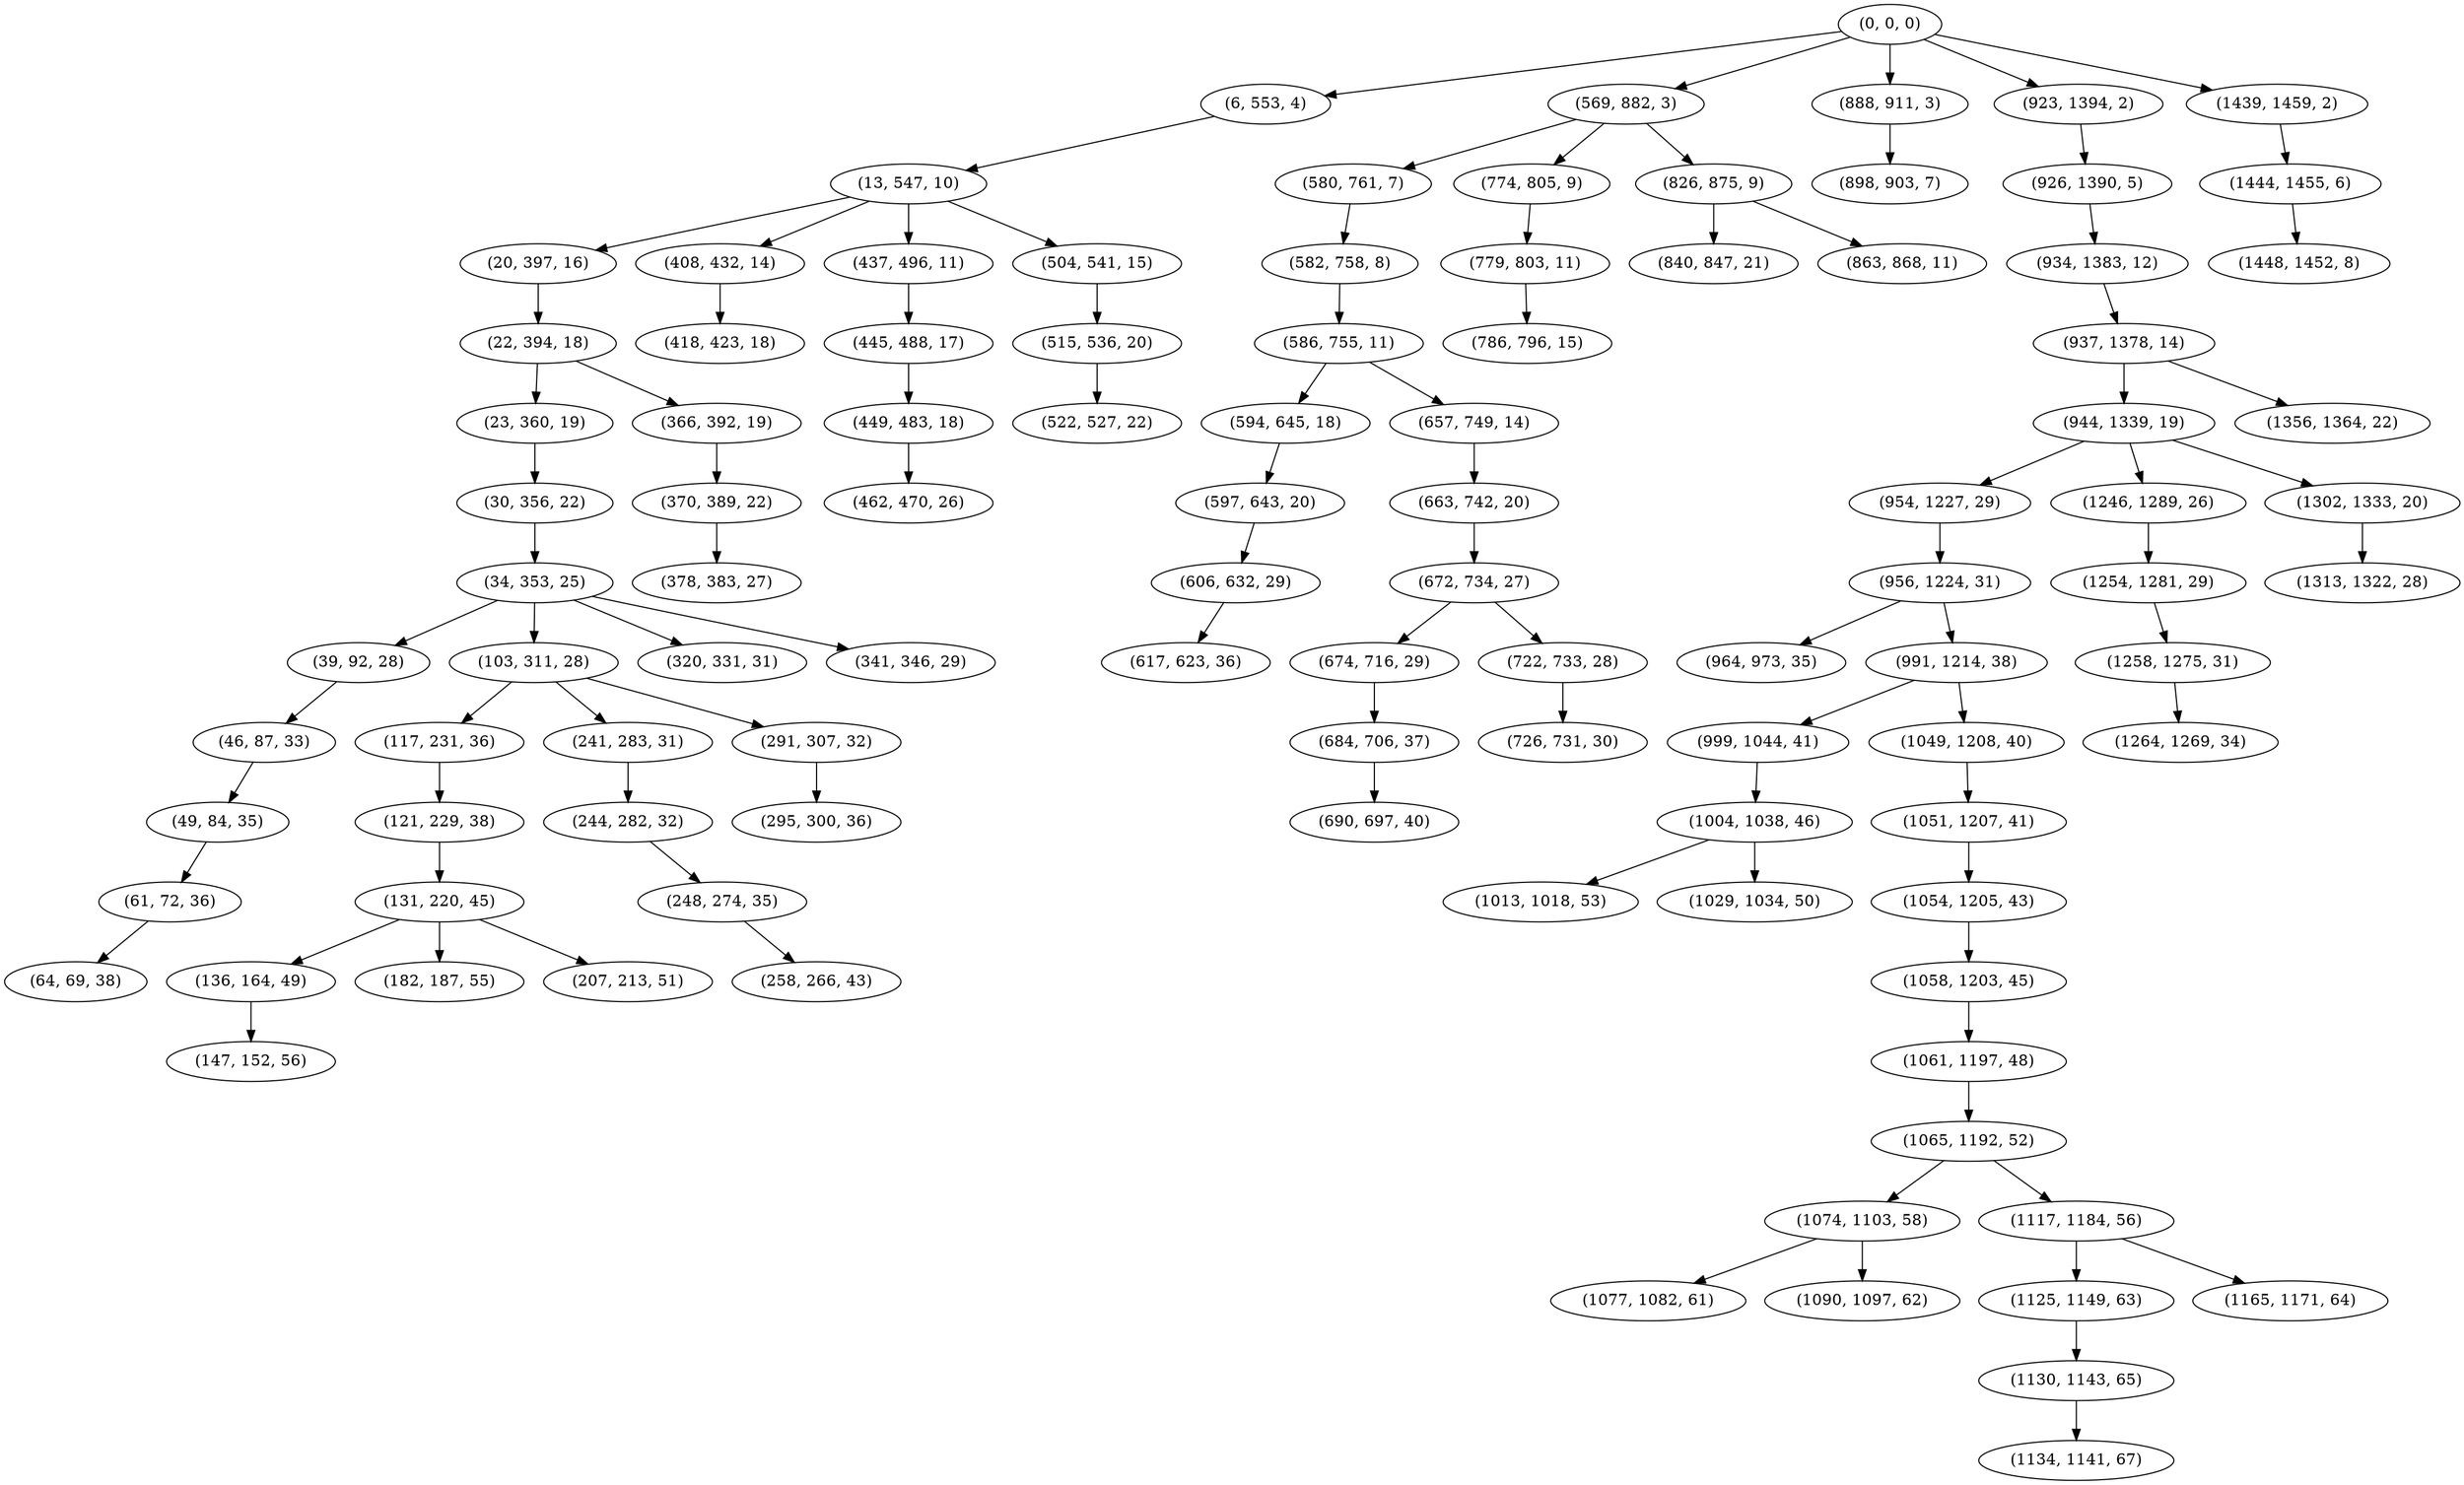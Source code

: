 digraph tree {
    "(0, 0, 0)";
    "(6, 553, 4)";
    "(13, 547, 10)";
    "(20, 397, 16)";
    "(22, 394, 18)";
    "(23, 360, 19)";
    "(30, 356, 22)";
    "(34, 353, 25)";
    "(39, 92, 28)";
    "(46, 87, 33)";
    "(49, 84, 35)";
    "(61, 72, 36)";
    "(64, 69, 38)";
    "(103, 311, 28)";
    "(117, 231, 36)";
    "(121, 229, 38)";
    "(131, 220, 45)";
    "(136, 164, 49)";
    "(147, 152, 56)";
    "(182, 187, 55)";
    "(207, 213, 51)";
    "(241, 283, 31)";
    "(244, 282, 32)";
    "(248, 274, 35)";
    "(258, 266, 43)";
    "(291, 307, 32)";
    "(295, 300, 36)";
    "(320, 331, 31)";
    "(341, 346, 29)";
    "(366, 392, 19)";
    "(370, 389, 22)";
    "(378, 383, 27)";
    "(408, 432, 14)";
    "(418, 423, 18)";
    "(437, 496, 11)";
    "(445, 488, 17)";
    "(449, 483, 18)";
    "(462, 470, 26)";
    "(504, 541, 15)";
    "(515, 536, 20)";
    "(522, 527, 22)";
    "(569, 882, 3)";
    "(580, 761, 7)";
    "(582, 758, 8)";
    "(586, 755, 11)";
    "(594, 645, 18)";
    "(597, 643, 20)";
    "(606, 632, 29)";
    "(617, 623, 36)";
    "(657, 749, 14)";
    "(663, 742, 20)";
    "(672, 734, 27)";
    "(674, 716, 29)";
    "(684, 706, 37)";
    "(690, 697, 40)";
    "(722, 733, 28)";
    "(726, 731, 30)";
    "(774, 805, 9)";
    "(779, 803, 11)";
    "(786, 796, 15)";
    "(826, 875, 9)";
    "(840, 847, 21)";
    "(863, 868, 11)";
    "(888, 911, 3)";
    "(898, 903, 7)";
    "(923, 1394, 2)";
    "(926, 1390, 5)";
    "(934, 1383, 12)";
    "(937, 1378, 14)";
    "(944, 1339, 19)";
    "(954, 1227, 29)";
    "(956, 1224, 31)";
    "(964, 973, 35)";
    "(991, 1214, 38)";
    "(999, 1044, 41)";
    "(1004, 1038, 46)";
    "(1013, 1018, 53)";
    "(1029, 1034, 50)";
    "(1049, 1208, 40)";
    "(1051, 1207, 41)";
    "(1054, 1205, 43)";
    "(1058, 1203, 45)";
    "(1061, 1197, 48)";
    "(1065, 1192, 52)";
    "(1074, 1103, 58)";
    "(1077, 1082, 61)";
    "(1090, 1097, 62)";
    "(1117, 1184, 56)";
    "(1125, 1149, 63)";
    "(1130, 1143, 65)";
    "(1134, 1141, 67)";
    "(1165, 1171, 64)";
    "(1246, 1289, 26)";
    "(1254, 1281, 29)";
    "(1258, 1275, 31)";
    "(1264, 1269, 34)";
    "(1302, 1333, 20)";
    "(1313, 1322, 28)";
    "(1356, 1364, 22)";
    "(1439, 1459, 2)";
    "(1444, 1455, 6)";
    "(1448, 1452, 8)";
    "(0, 0, 0)" -> "(6, 553, 4)";
    "(0, 0, 0)" -> "(569, 882, 3)";
    "(0, 0, 0)" -> "(888, 911, 3)";
    "(0, 0, 0)" -> "(923, 1394, 2)";
    "(0, 0, 0)" -> "(1439, 1459, 2)";
    "(6, 553, 4)" -> "(13, 547, 10)";
    "(13, 547, 10)" -> "(20, 397, 16)";
    "(13, 547, 10)" -> "(408, 432, 14)";
    "(13, 547, 10)" -> "(437, 496, 11)";
    "(13, 547, 10)" -> "(504, 541, 15)";
    "(20, 397, 16)" -> "(22, 394, 18)";
    "(22, 394, 18)" -> "(23, 360, 19)";
    "(22, 394, 18)" -> "(366, 392, 19)";
    "(23, 360, 19)" -> "(30, 356, 22)";
    "(30, 356, 22)" -> "(34, 353, 25)";
    "(34, 353, 25)" -> "(39, 92, 28)";
    "(34, 353, 25)" -> "(103, 311, 28)";
    "(34, 353, 25)" -> "(320, 331, 31)";
    "(34, 353, 25)" -> "(341, 346, 29)";
    "(39, 92, 28)" -> "(46, 87, 33)";
    "(46, 87, 33)" -> "(49, 84, 35)";
    "(49, 84, 35)" -> "(61, 72, 36)";
    "(61, 72, 36)" -> "(64, 69, 38)";
    "(103, 311, 28)" -> "(117, 231, 36)";
    "(103, 311, 28)" -> "(241, 283, 31)";
    "(103, 311, 28)" -> "(291, 307, 32)";
    "(117, 231, 36)" -> "(121, 229, 38)";
    "(121, 229, 38)" -> "(131, 220, 45)";
    "(131, 220, 45)" -> "(136, 164, 49)";
    "(131, 220, 45)" -> "(182, 187, 55)";
    "(131, 220, 45)" -> "(207, 213, 51)";
    "(136, 164, 49)" -> "(147, 152, 56)";
    "(241, 283, 31)" -> "(244, 282, 32)";
    "(244, 282, 32)" -> "(248, 274, 35)";
    "(248, 274, 35)" -> "(258, 266, 43)";
    "(291, 307, 32)" -> "(295, 300, 36)";
    "(366, 392, 19)" -> "(370, 389, 22)";
    "(370, 389, 22)" -> "(378, 383, 27)";
    "(408, 432, 14)" -> "(418, 423, 18)";
    "(437, 496, 11)" -> "(445, 488, 17)";
    "(445, 488, 17)" -> "(449, 483, 18)";
    "(449, 483, 18)" -> "(462, 470, 26)";
    "(504, 541, 15)" -> "(515, 536, 20)";
    "(515, 536, 20)" -> "(522, 527, 22)";
    "(569, 882, 3)" -> "(580, 761, 7)";
    "(569, 882, 3)" -> "(774, 805, 9)";
    "(569, 882, 3)" -> "(826, 875, 9)";
    "(580, 761, 7)" -> "(582, 758, 8)";
    "(582, 758, 8)" -> "(586, 755, 11)";
    "(586, 755, 11)" -> "(594, 645, 18)";
    "(586, 755, 11)" -> "(657, 749, 14)";
    "(594, 645, 18)" -> "(597, 643, 20)";
    "(597, 643, 20)" -> "(606, 632, 29)";
    "(606, 632, 29)" -> "(617, 623, 36)";
    "(657, 749, 14)" -> "(663, 742, 20)";
    "(663, 742, 20)" -> "(672, 734, 27)";
    "(672, 734, 27)" -> "(674, 716, 29)";
    "(672, 734, 27)" -> "(722, 733, 28)";
    "(674, 716, 29)" -> "(684, 706, 37)";
    "(684, 706, 37)" -> "(690, 697, 40)";
    "(722, 733, 28)" -> "(726, 731, 30)";
    "(774, 805, 9)" -> "(779, 803, 11)";
    "(779, 803, 11)" -> "(786, 796, 15)";
    "(826, 875, 9)" -> "(840, 847, 21)";
    "(826, 875, 9)" -> "(863, 868, 11)";
    "(888, 911, 3)" -> "(898, 903, 7)";
    "(923, 1394, 2)" -> "(926, 1390, 5)";
    "(926, 1390, 5)" -> "(934, 1383, 12)";
    "(934, 1383, 12)" -> "(937, 1378, 14)";
    "(937, 1378, 14)" -> "(944, 1339, 19)";
    "(937, 1378, 14)" -> "(1356, 1364, 22)";
    "(944, 1339, 19)" -> "(954, 1227, 29)";
    "(944, 1339, 19)" -> "(1246, 1289, 26)";
    "(944, 1339, 19)" -> "(1302, 1333, 20)";
    "(954, 1227, 29)" -> "(956, 1224, 31)";
    "(956, 1224, 31)" -> "(964, 973, 35)";
    "(956, 1224, 31)" -> "(991, 1214, 38)";
    "(991, 1214, 38)" -> "(999, 1044, 41)";
    "(991, 1214, 38)" -> "(1049, 1208, 40)";
    "(999, 1044, 41)" -> "(1004, 1038, 46)";
    "(1004, 1038, 46)" -> "(1013, 1018, 53)";
    "(1004, 1038, 46)" -> "(1029, 1034, 50)";
    "(1049, 1208, 40)" -> "(1051, 1207, 41)";
    "(1051, 1207, 41)" -> "(1054, 1205, 43)";
    "(1054, 1205, 43)" -> "(1058, 1203, 45)";
    "(1058, 1203, 45)" -> "(1061, 1197, 48)";
    "(1061, 1197, 48)" -> "(1065, 1192, 52)";
    "(1065, 1192, 52)" -> "(1074, 1103, 58)";
    "(1065, 1192, 52)" -> "(1117, 1184, 56)";
    "(1074, 1103, 58)" -> "(1077, 1082, 61)";
    "(1074, 1103, 58)" -> "(1090, 1097, 62)";
    "(1117, 1184, 56)" -> "(1125, 1149, 63)";
    "(1117, 1184, 56)" -> "(1165, 1171, 64)";
    "(1125, 1149, 63)" -> "(1130, 1143, 65)";
    "(1130, 1143, 65)" -> "(1134, 1141, 67)";
    "(1246, 1289, 26)" -> "(1254, 1281, 29)";
    "(1254, 1281, 29)" -> "(1258, 1275, 31)";
    "(1258, 1275, 31)" -> "(1264, 1269, 34)";
    "(1302, 1333, 20)" -> "(1313, 1322, 28)";
    "(1439, 1459, 2)" -> "(1444, 1455, 6)";
    "(1444, 1455, 6)" -> "(1448, 1452, 8)";
}
